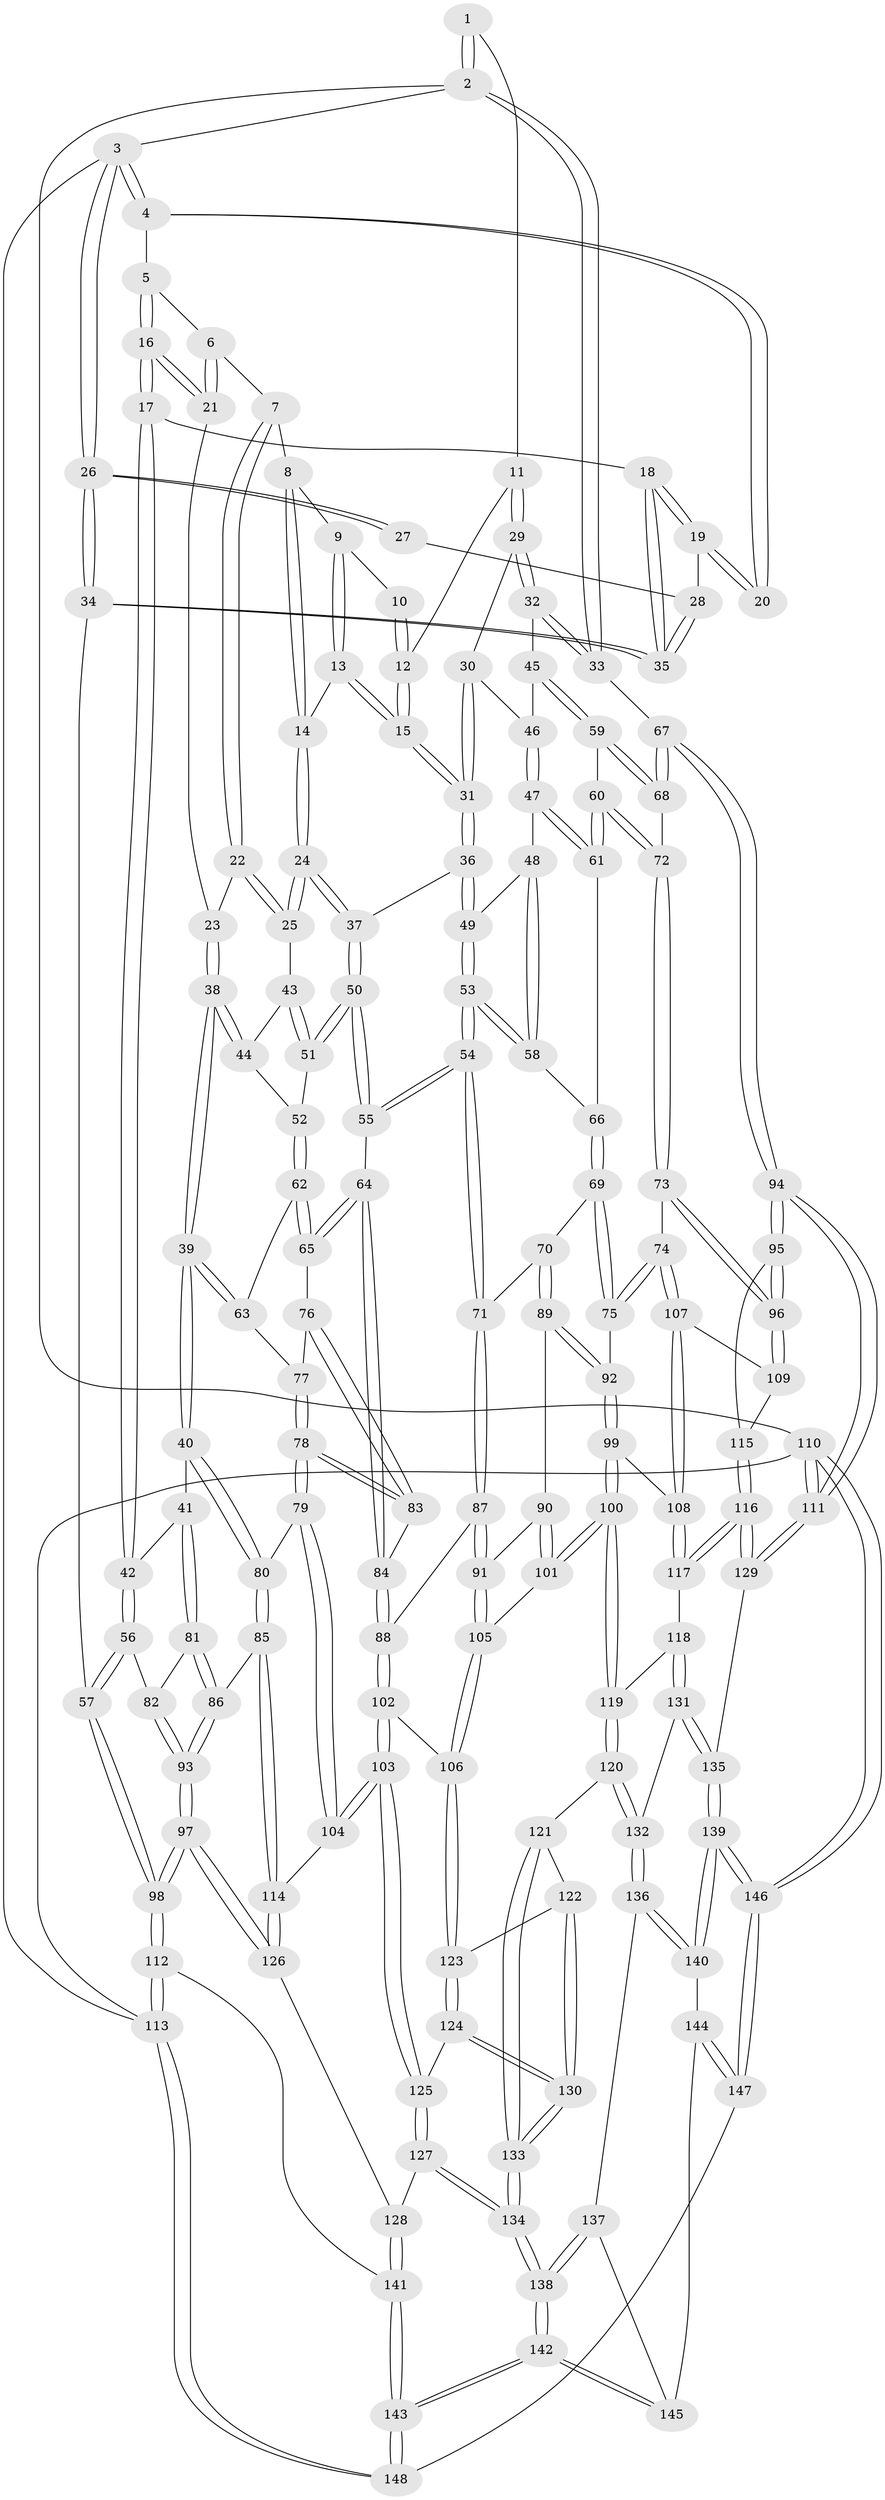 // coarse degree distribution, {6: 0.0945945945945946, 5: 0.4189189189189189, 3: 0.13513513513513514, 4: 0.28378378378378377, 2: 0.02702702702702703, 8: 0.02702702702702703, 7: 0.013513513513513514}
// Generated by graph-tools (version 1.1) at 2025/05/03/04/25 22:05:15]
// undirected, 148 vertices, 367 edges
graph export_dot {
graph [start="1"]
  node [color=gray90,style=filled];
  1 [pos="+0.8855942198864416+0"];
  2 [pos="+1+0"];
  3 [pos="+0+0"];
  4 [pos="+0.1849460392850648+0"];
  5 [pos="+0.2031023360099865+0"];
  6 [pos="+0.286472004597329+0"];
  7 [pos="+0.41873699442812007+0"];
  8 [pos="+0.6102691630509093+0"];
  9 [pos="+0.6624011685180474+0"];
  10 [pos="+0.6997876083839148+0"];
  11 [pos="+0.9176905604864745+0.08871798843711108"];
  12 [pos="+0.8844373464802164+0.0894577316471037"];
  13 [pos="+0.7447084805697706+0.10110351654863005"];
  14 [pos="+0.588864365702675+0.1401150084464978"];
  15 [pos="+0.7576816936673763+0.13164449084752247"];
  16 [pos="+0.18890812317539624+0.19287317418473954"];
  17 [pos="+0.18524833502025836+0.20802889066075542"];
  18 [pos="+0.13062657186055793+0.1857277437356166"];
  19 [pos="+0.11613081713069799+0.17697635170962114"];
  20 [pos="+0.07808000980276024+0.12501485465993295"];
  21 [pos="+0.2961349104679812+0.13522237167560394"];
  22 [pos="+0.42740339610832534+0.03737433868893074"];
  23 [pos="+0.3739350952117069+0.15729198769197747"];
  24 [pos="+0.5651221986510598+0.2064218599992061"];
  25 [pos="+0.5372475576214607+0.20468221396479042"];
  26 [pos="+0+0"];
  27 [pos="+0.04446704842203146+0.12312638990371073"];
  28 [pos="+0.03471319368567365+0.16931564187665815"];
  29 [pos="+0.9774551188422513+0.13394257255372338"];
  30 [pos="+0.7797529846699954+0.19316572681528008"];
  31 [pos="+0.7581031646662781+0.1868990732408114"];
  32 [pos="+1+0.19095550034266257"];
  33 [pos="+1+0.1820789349572995"];
  34 [pos="+0+0.2915851577268033"];
  35 [pos="+0+0.2739573612531536"];
  36 [pos="+0.7504138434097445+0.19685451949411023"];
  37 [pos="+0.6001426995792485+0.2297562050393856"];
  38 [pos="+0.3620965319687938+0.26855955193798936"];
  39 [pos="+0.3306919157554318+0.3065338256611991"];
  40 [pos="+0.3030248854638055+0.3157957253427495"];
  41 [pos="+0.22145016316378707+0.2999718953866028"];
  42 [pos="+0.2052435769876317+0.2887540501172502"];
  43 [pos="+0.5105075375993827+0.2237701604147327"];
  44 [pos="+0.4570478646978203+0.24320858134527204"];
  45 [pos="+0.963121575785745+0.25796265193862244"];
  46 [pos="+0.8710126578076727+0.24340460815970286"];
  47 [pos="+0.8351685090901164+0.33328450453722963"];
  48 [pos="+0.8056057761845781+0.31467125667256474"];
  49 [pos="+0.7514363989778273+0.23751215722106714"];
  50 [pos="+0.6072592109203642+0.3347860765499034"];
  51 [pos="+0.5137268181074679+0.3214936057710729"];
  52 [pos="+0.49885850989502495+0.33437478341023164"];
  53 [pos="+0.7046145600588032+0.359844150351439"];
  54 [pos="+0.6648663101216714+0.398859075616109"];
  55 [pos="+0.6209327649230514+0.371643107889957"];
  56 [pos="+0+0.3628487172994986"];
  57 [pos="+0+0.37549812023279444"];
  58 [pos="+0.7629176212924925+0.360418092366144"];
  59 [pos="+0.9073424963258699+0.3540612901902495"];
  60 [pos="+0.8861223584703376+0.3808901004541101"];
  61 [pos="+0.8574969718820539+0.37059042092495525"];
  62 [pos="+0.47005379392585167+0.37094688363043693"];
  63 [pos="+0.3945615869685895+0.3473068814994209"];
  64 [pos="+0.5289275503010311+0.4098671030235726"];
  65 [pos="+0.4832923554770969+0.3848555089915197"];
  66 [pos="+0.8151050191675745+0.386747021257858"];
  67 [pos="+1+0.324601486313247"];
  68 [pos="+1+0.39239988977058377"];
  69 [pos="+0.7982514023952374+0.4096041446029054"];
  70 [pos="+0.6824124249300045+0.42761371298745243"];
  71 [pos="+0.6707599717749477+0.4172028086319257"];
  72 [pos="+0.9101122716984249+0.4489477235112776"];
  73 [pos="+0.906108151195774+0.4737602451501578"];
  74 [pos="+0.8387947575612859+0.5182351520982308"];
  75 [pos="+0.8102294042796894+0.5083967023657174"];
  76 [pos="+0.4535333293096408+0.44737781341170885"];
  77 [pos="+0.41099111262910587+0.4063986113072833"];
  78 [pos="+0.4232183659961156+0.5182099443629203"];
  79 [pos="+0.40133923247992787+0.5357724935408058"];
  80 [pos="+0.3284562329629001+0.5300409270971245"];
  81 [pos="+0.17616413696658823+0.4571538815689272"];
  82 [pos="+0.14801958182257835+0.4699699153891703"];
  83 [pos="+0.4437505666536221+0.5086677003046097"];
  84 [pos="+0.5190053229042701+0.49796216307631247"];
  85 [pos="+0.2775587512848921+0.5716311650020057"];
  86 [pos="+0.2649726422914529+0.5687201251622709"];
  87 [pos="+0.5926017807350499+0.5158859434921509"];
  88 [pos="+0.5421124040534245+0.5155318079378222"];
  89 [pos="+0.7271834433939134+0.4918002995175197"];
  90 [pos="+0.680352497049309+0.5398091613248189"];
  91 [pos="+0.6010223270435853+0.5283626475374201"];
  92 [pos="+0.7502867427970046+0.5058484982665795"];
  93 [pos="+0.03526060564569978+0.626188290009382"];
  94 [pos="+1+0.6925884441196547"];
  95 [pos="+1+0.5911328159657143"];
  96 [pos="+1+0.5815731837349943"];
  97 [pos="+0+0.7249587149076174"];
  98 [pos="+0+0.7308003566798685"];
  99 [pos="+0.7274808660919827+0.6126961700781112"];
  100 [pos="+0.7099821058748944+0.6264964337329296"];
  101 [pos="+0.6643910918103549+0.6066834093949606"];
  102 [pos="+0.5297185023585476+0.5848567659726412"];
  103 [pos="+0.476873743400681+0.6607932742301236"];
  104 [pos="+0.4564797114399215+0.6293162584492145"];
  105 [pos="+0.6263295027352477+0.6085786817299093"];
  106 [pos="+0.626171016065639+0.6087343507449875"];
  107 [pos="+0.8423854910673483+0.5616215647985053"];
  108 [pos="+0.7811430318696825+0.6150354076671058"];
  109 [pos="+0.8554534021508088+0.5824179282188173"];
  110 [pos="+1+1"];
  111 [pos="+1+0.7404146105191038"];
  112 [pos="+0+0.8688217932878465"];
  113 [pos="+0+1"];
  114 [pos="+0.2873879791884951+0.6334880002854967"];
  115 [pos="+0.8663186246983732+0.6165558644250612"];
  116 [pos="+0.8725609437640088+0.72355196152678"];
  117 [pos="+0.8260129774604609+0.7115629041678918"];
  118 [pos="+0.7860045093801522+0.7140563707415977"];
  119 [pos="+0.7178714713979213+0.6992278365098692"];
  120 [pos="+0.6820584581410769+0.7296813108305233"];
  121 [pos="+0.678576259932211+0.729893015685801"];
  122 [pos="+0.6473296100264171+0.706644441830899"];
  123 [pos="+0.6131652334888996+0.6328224222401809"];
  124 [pos="+0.5078537328341434+0.6948164347917666"];
  125 [pos="+0.4789733631616966+0.6781812638753697"];
  126 [pos="+0.2973752155287788+0.7141699468830017"];
  127 [pos="+0.3340360756383006+0.7590744198778637"];
  128 [pos="+0.3328904444962608+0.7594323737972507"];
  129 [pos="+0.9543723672005312+0.7970607443197373"];
  130 [pos="+0.5175734695697337+0.7088128576035124"];
  131 [pos="+0.7427205782995032+0.8134067076270906"];
  132 [pos="+0.7208086831409635+0.8183740132199857"];
  133 [pos="+0.5627872772347947+0.8246231540726795"];
  134 [pos="+0.560599682370793+0.8551372012557361"];
  135 [pos="+0.9127827457322387+0.8401421202509844"];
  136 [pos="+0.6990500760034167+0.856153182670468"];
  137 [pos="+0.6506270087668651+0.8668466556210047"];
  138 [pos="+0.5639016331676869+0.8756509192922234"];
  139 [pos="+0.8804091859500238+0.8991947631711171"];
  140 [pos="+0.7621509662641845+0.9260419744773322"];
  141 [pos="+0.30245443107105263+0.8850605991121405"];
  142 [pos="+0.4825748100829075+1"];
  143 [pos="+0.45187796095941557+1"];
  144 [pos="+0.7508563807445539+0.943603775933446"];
  145 [pos="+0.7042258758715877+0.9569244133841707"];
  146 [pos="+0.9126796322597692+1"];
  147 [pos="+0.7707672742903303+1"];
  148 [pos="+0.45169015510810384+1"];
  1 -- 2;
  1 -- 2;
  1 -- 11;
  2 -- 3;
  2 -- 33;
  2 -- 33;
  2 -- 110;
  3 -- 4;
  3 -- 4;
  3 -- 26;
  3 -- 26;
  3 -- 113;
  4 -- 5;
  4 -- 20;
  4 -- 20;
  5 -- 6;
  5 -- 16;
  5 -- 16;
  6 -- 7;
  6 -- 21;
  6 -- 21;
  7 -- 8;
  7 -- 22;
  7 -- 22;
  8 -- 9;
  8 -- 14;
  8 -- 14;
  9 -- 10;
  9 -- 13;
  9 -- 13;
  10 -- 12;
  10 -- 12;
  11 -- 12;
  11 -- 29;
  11 -- 29;
  12 -- 15;
  12 -- 15;
  13 -- 14;
  13 -- 15;
  13 -- 15;
  14 -- 24;
  14 -- 24;
  15 -- 31;
  15 -- 31;
  16 -- 17;
  16 -- 17;
  16 -- 21;
  16 -- 21;
  17 -- 18;
  17 -- 42;
  17 -- 42;
  18 -- 19;
  18 -- 19;
  18 -- 35;
  18 -- 35;
  19 -- 20;
  19 -- 20;
  19 -- 28;
  21 -- 23;
  22 -- 23;
  22 -- 25;
  22 -- 25;
  23 -- 38;
  23 -- 38;
  24 -- 25;
  24 -- 25;
  24 -- 37;
  24 -- 37;
  25 -- 43;
  26 -- 27;
  26 -- 27;
  26 -- 34;
  26 -- 34;
  27 -- 28;
  28 -- 35;
  28 -- 35;
  29 -- 30;
  29 -- 32;
  29 -- 32;
  30 -- 31;
  30 -- 31;
  30 -- 46;
  31 -- 36;
  31 -- 36;
  32 -- 33;
  32 -- 33;
  32 -- 45;
  33 -- 67;
  34 -- 35;
  34 -- 35;
  34 -- 57;
  36 -- 37;
  36 -- 49;
  36 -- 49;
  37 -- 50;
  37 -- 50;
  38 -- 39;
  38 -- 39;
  38 -- 44;
  38 -- 44;
  39 -- 40;
  39 -- 40;
  39 -- 63;
  39 -- 63;
  40 -- 41;
  40 -- 80;
  40 -- 80;
  41 -- 42;
  41 -- 81;
  41 -- 81;
  42 -- 56;
  42 -- 56;
  43 -- 44;
  43 -- 51;
  43 -- 51;
  44 -- 52;
  45 -- 46;
  45 -- 59;
  45 -- 59;
  46 -- 47;
  46 -- 47;
  47 -- 48;
  47 -- 61;
  47 -- 61;
  48 -- 49;
  48 -- 58;
  48 -- 58;
  49 -- 53;
  49 -- 53;
  50 -- 51;
  50 -- 51;
  50 -- 55;
  50 -- 55;
  51 -- 52;
  52 -- 62;
  52 -- 62;
  53 -- 54;
  53 -- 54;
  53 -- 58;
  53 -- 58;
  54 -- 55;
  54 -- 55;
  54 -- 71;
  54 -- 71;
  55 -- 64;
  56 -- 57;
  56 -- 57;
  56 -- 82;
  57 -- 98;
  57 -- 98;
  58 -- 66;
  59 -- 60;
  59 -- 68;
  59 -- 68;
  60 -- 61;
  60 -- 61;
  60 -- 72;
  60 -- 72;
  61 -- 66;
  62 -- 63;
  62 -- 65;
  62 -- 65;
  63 -- 77;
  64 -- 65;
  64 -- 65;
  64 -- 84;
  64 -- 84;
  65 -- 76;
  66 -- 69;
  66 -- 69;
  67 -- 68;
  67 -- 68;
  67 -- 94;
  67 -- 94;
  68 -- 72;
  69 -- 70;
  69 -- 75;
  69 -- 75;
  70 -- 71;
  70 -- 89;
  70 -- 89;
  71 -- 87;
  71 -- 87;
  72 -- 73;
  72 -- 73;
  73 -- 74;
  73 -- 96;
  73 -- 96;
  74 -- 75;
  74 -- 75;
  74 -- 107;
  74 -- 107;
  75 -- 92;
  76 -- 77;
  76 -- 83;
  76 -- 83;
  77 -- 78;
  77 -- 78;
  78 -- 79;
  78 -- 79;
  78 -- 83;
  78 -- 83;
  79 -- 80;
  79 -- 104;
  79 -- 104;
  80 -- 85;
  80 -- 85;
  81 -- 82;
  81 -- 86;
  81 -- 86;
  82 -- 93;
  82 -- 93;
  83 -- 84;
  84 -- 88;
  84 -- 88;
  85 -- 86;
  85 -- 114;
  85 -- 114;
  86 -- 93;
  86 -- 93;
  87 -- 88;
  87 -- 91;
  87 -- 91;
  88 -- 102;
  88 -- 102;
  89 -- 90;
  89 -- 92;
  89 -- 92;
  90 -- 91;
  90 -- 101;
  90 -- 101;
  91 -- 105;
  91 -- 105;
  92 -- 99;
  92 -- 99;
  93 -- 97;
  93 -- 97;
  94 -- 95;
  94 -- 95;
  94 -- 111;
  94 -- 111;
  95 -- 96;
  95 -- 96;
  95 -- 115;
  96 -- 109;
  96 -- 109;
  97 -- 98;
  97 -- 98;
  97 -- 126;
  97 -- 126;
  98 -- 112;
  98 -- 112;
  99 -- 100;
  99 -- 100;
  99 -- 108;
  100 -- 101;
  100 -- 101;
  100 -- 119;
  100 -- 119;
  101 -- 105;
  102 -- 103;
  102 -- 103;
  102 -- 106;
  103 -- 104;
  103 -- 104;
  103 -- 125;
  103 -- 125;
  104 -- 114;
  105 -- 106;
  105 -- 106;
  106 -- 123;
  106 -- 123;
  107 -- 108;
  107 -- 108;
  107 -- 109;
  108 -- 117;
  108 -- 117;
  109 -- 115;
  110 -- 111;
  110 -- 111;
  110 -- 146;
  110 -- 146;
  110 -- 113;
  111 -- 129;
  111 -- 129;
  112 -- 113;
  112 -- 113;
  112 -- 141;
  113 -- 148;
  113 -- 148;
  114 -- 126;
  114 -- 126;
  115 -- 116;
  115 -- 116;
  116 -- 117;
  116 -- 117;
  116 -- 129;
  116 -- 129;
  117 -- 118;
  118 -- 119;
  118 -- 131;
  118 -- 131;
  119 -- 120;
  119 -- 120;
  120 -- 121;
  120 -- 132;
  120 -- 132;
  121 -- 122;
  121 -- 133;
  121 -- 133;
  122 -- 123;
  122 -- 130;
  122 -- 130;
  123 -- 124;
  123 -- 124;
  124 -- 125;
  124 -- 130;
  124 -- 130;
  125 -- 127;
  125 -- 127;
  126 -- 128;
  127 -- 128;
  127 -- 134;
  127 -- 134;
  128 -- 141;
  128 -- 141;
  129 -- 135;
  130 -- 133;
  130 -- 133;
  131 -- 132;
  131 -- 135;
  131 -- 135;
  132 -- 136;
  132 -- 136;
  133 -- 134;
  133 -- 134;
  134 -- 138;
  134 -- 138;
  135 -- 139;
  135 -- 139;
  136 -- 137;
  136 -- 140;
  136 -- 140;
  137 -- 138;
  137 -- 138;
  137 -- 145;
  138 -- 142;
  138 -- 142;
  139 -- 140;
  139 -- 140;
  139 -- 146;
  139 -- 146;
  140 -- 144;
  141 -- 143;
  141 -- 143;
  142 -- 143;
  142 -- 143;
  142 -- 145;
  142 -- 145;
  143 -- 148;
  143 -- 148;
  144 -- 145;
  144 -- 147;
  144 -- 147;
  146 -- 147;
  146 -- 147;
  147 -- 148;
}
